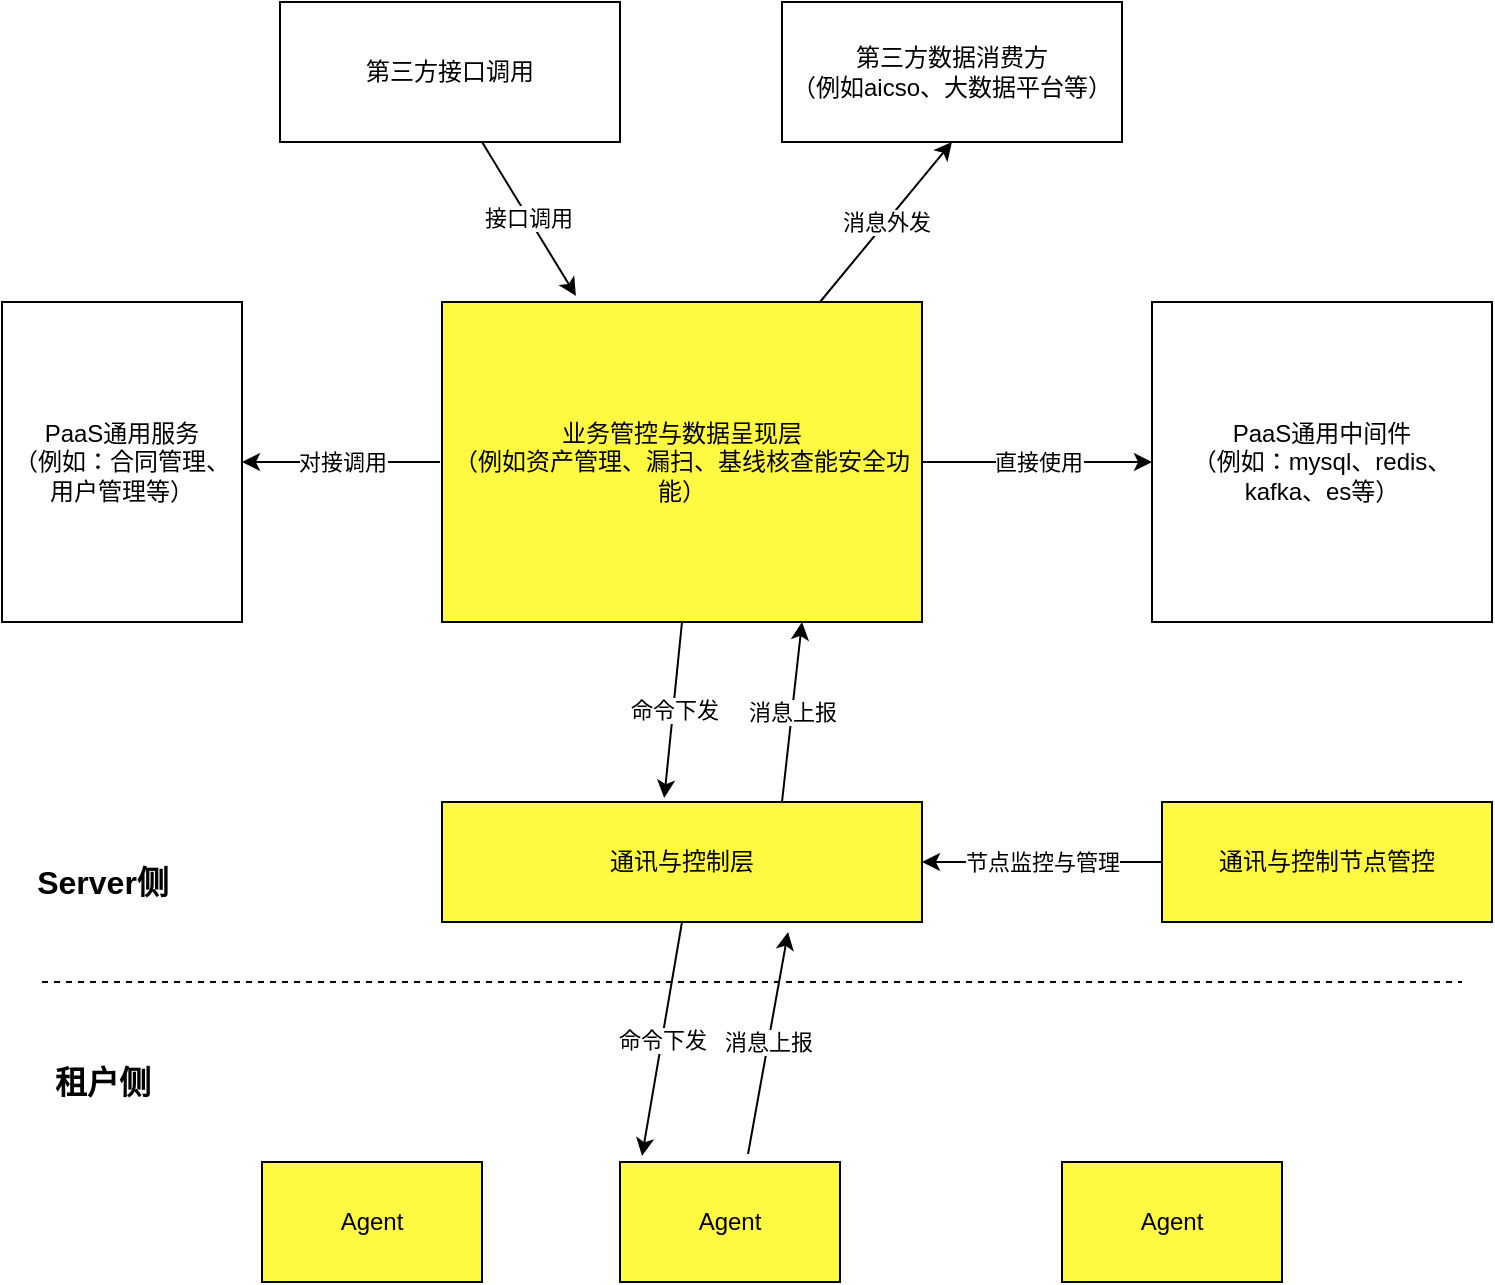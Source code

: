 <mxfile version="15.1.0" type="github">
  <diagram id="Leo3RBnQzFB5awd-gTzj" name="Page-1">
    <mxGraphModel dx="1422" dy="713" grid="1" gridSize="10" guides="1" tooltips="1" connect="1" arrows="1" fold="1" page="1" pageScale="1" pageWidth="827" pageHeight="1169" math="0" shadow="0">
      <root>
        <mxCell id="0" />
        <mxCell id="1" parent="0" />
        <mxCell id="xYpUFYLVgmepYnuZmEIF-1" value="业务管控与数据呈现层&lt;br&gt;（例如资产管理、漏扫、基线核查能安全功能）" style="rounded=0;whiteSpace=wrap;html=1;fillColor=#FFF942;" vertex="1" parent="1">
          <mxGeometry x="270" y="170" width="240" height="160" as="geometry" />
        </mxCell>
        <mxCell id="xYpUFYLVgmepYnuZmEIF-2" value="PaaS通用服务&lt;br&gt;（例如：合同管理、用户管理等）" style="rounded=0;whiteSpace=wrap;html=1;" vertex="1" parent="1">
          <mxGeometry x="50" y="170" width="120" height="160" as="geometry" />
        </mxCell>
        <mxCell id="xYpUFYLVgmepYnuZmEIF-3" value="PaaS通用中间件&lt;br&gt;（例如：mysql、redis、kafka、es等）" style="rounded=0;whiteSpace=wrap;html=1;" vertex="1" parent="1">
          <mxGeometry x="625" y="170" width="170" height="160" as="geometry" />
        </mxCell>
        <mxCell id="xYpUFYLVgmepYnuZmEIF-4" value="通讯与控制层" style="rounded=0;whiteSpace=wrap;html=1;fillColor=#FFF942;" vertex="1" parent="1">
          <mxGeometry x="270" y="420" width="240" height="60" as="geometry" />
        </mxCell>
        <mxCell id="xYpUFYLVgmepYnuZmEIF-5" value="" style="endArrow=none;dashed=1;html=1;" edge="1" parent="1">
          <mxGeometry width="50" height="50" relative="1" as="geometry">
            <mxPoint x="70" y="510" as="sourcePoint" />
            <mxPoint x="780" y="510" as="targetPoint" />
          </mxGeometry>
        </mxCell>
        <mxCell id="xYpUFYLVgmepYnuZmEIF-6" value="&lt;b&gt;&lt;font style=&quot;font-size: 16px&quot;&gt;Server侧&lt;/font&gt;&lt;/b&gt;" style="text;html=1;resizable=0;autosize=1;align=center;verticalAlign=middle;points=[];fillColor=none;strokeColor=none;rounded=0;" vertex="1" parent="1">
          <mxGeometry x="60" y="450" width="80" height="20" as="geometry" />
        </mxCell>
        <mxCell id="xYpUFYLVgmepYnuZmEIF-7" value="&lt;b&gt;&lt;font style=&quot;font-size: 16px&quot;&gt;租户侧&lt;/font&gt;&lt;/b&gt;" style="text;html=1;resizable=0;autosize=1;align=center;verticalAlign=middle;points=[];fillColor=none;strokeColor=none;rounded=0;" vertex="1" parent="1">
          <mxGeometry x="70" y="550" width="60" height="20" as="geometry" />
        </mxCell>
        <mxCell id="xYpUFYLVgmepYnuZmEIF-8" value="Agent" style="rounded=0;whiteSpace=wrap;html=1;fillColor=#FFF942;" vertex="1" parent="1">
          <mxGeometry x="180" y="600" width="110" height="60" as="geometry" />
        </mxCell>
        <mxCell id="xYpUFYLVgmepYnuZmEIF-10" value="Agent" style="rounded=0;whiteSpace=wrap;html=1;fillColor=#FFF942;" vertex="1" parent="1">
          <mxGeometry x="359" y="600" width="110" height="60" as="geometry" />
        </mxCell>
        <mxCell id="xYpUFYLVgmepYnuZmEIF-11" value="Agent" style="rounded=0;whiteSpace=wrap;html=1;fillColor=#FFF942;" vertex="1" parent="1">
          <mxGeometry x="580" y="600" width="110" height="60" as="geometry" />
        </mxCell>
        <object label="命令下发" id="xYpUFYLVgmepYnuZmEIF-12">
          <mxCell style="endArrow=classic;html=1;exitX=0.5;exitY=1;exitDx=0;exitDy=0;" edge="1" parent="1" source="xYpUFYLVgmepYnuZmEIF-4">
            <mxGeometry relative="1" as="geometry">
              <mxPoint x="370" y="480" as="sourcePoint" />
              <mxPoint x="370" y="597" as="targetPoint" />
            </mxGeometry>
          </mxCell>
        </object>
        <object label="命令下发" id="xYpUFYLVgmepYnuZmEIF-14">
          <mxCell style="endArrow=classic;html=1;entryX=0.463;entryY=-0.033;entryDx=0;entryDy=0;entryPerimeter=0;" edge="1" parent="1" target="xYpUFYLVgmepYnuZmEIF-4">
            <mxGeometry relative="1" as="geometry">
              <mxPoint x="390" y="330" as="sourcePoint" />
              <mxPoint x="401" y="447" as="targetPoint" />
            </mxGeometry>
          </mxCell>
        </object>
        <mxCell id="xYpUFYLVgmepYnuZmEIF-15" value="消息上报" style="endArrow=classic;html=1;entryX=0.721;entryY=1.083;entryDx=0;entryDy=0;entryPerimeter=0;exitX=0.582;exitY=-0.067;exitDx=0;exitDy=0;exitPerimeter=0;" edge="1" parent="1" source="xYpUFYLVgmepYnuZmEIF-10" target="xYpUFYLVgmepYnuZmEIF-4">
          <mxGeometry relative="1" as="geometry">
            <mxPoint x="430" y="600" as="sourcePoint" />
            <mxPoint x="530" y="600" as="targetPoint" />
          </mxGeometry>
        </mxCell>
        <mxCell id="xYpUFYLVgmepYnuZmEIF-18" value="消息上报" style="endArrow=classic;html=1;entryX=0.75;entryY=1;entryDx=0;entryDy=0;" edge="1" parent="1" target="xYpUFYLVgmepYnuZmEIF-1">
          <mxGeometry relative="1" as="geometry">
            <mxPoint x="440" y="420" as="sourcePoint" />
            <mxPoint x="453" y="340" as="targetPoint" />
          </mxGeometry>
        </mxCell>
        <object label="对接调用" id="xYpUFYLVgmepYnuZmEIF-19">
          <mxCell style="endArrow=classic;html=1;entryX=1;entryY=0.5;entryDx=0;entryDy=0;" edge="1" parent="1" target="xYpUFYLVgmepYnuZmEIF-2">
            <mxGeometry relative="1" as="geometry">
              <mxPoint x="269" y="250" as="sourcePoint" />
              <mxPoint x="200" y="250" as="targetPoint" />
            </mxGeometry>
          </mxCell>
        </object>
        <mxCell id="xYpUFYLVgmepYnuZmEIF-20" value="直接使用" style="endArrow=classic;html=1;entryX=0;entryY=0.5;entryDx=0;entryDy=0;" edge="1" parent="1" target="xYpUFYLVgmepYnuZmEIF-3">
          <mxGeometry relative="1" as="geometry">
            <mxPoint x="510" y="250" as="sourcePoint" />
            <mxPoint x="610" y="250" as="targetPoint" />
            <Array as="points">
              <mxPoint x="580" y="250" />
            </Array>
          </mxGeometry>
        </mxCell>
        <mxCell id="xYpUFYLVgmepYnuZmEIF-24" value="第三方数据消费方&lt;br&gt;（例如aicso、大数据平台等）" style="rounded=0;whiteSpace=wrap;html=1;" vertex="1" parent="1">
          <mxGeometry x="440" y="20" width="170" height="70" as="geometry" />
        </mxCell>
        <mxCell id="xYpUFYLVgmepYnuZmEIF-25" value="第三方接口调用" style="rounded=0;whiteSpace=wrap;html=1;" vertex="1" parent="1">
          <mxGeometry x="189" y="20" width="170" height="70" as="geometry" />
        </mxCell>
        <mxCell id="xYpUFYLVgmepYnuZmEIF-26" value="消息外发" style="endArrow=classic;html=1;entryX=0.5;entryY=1;entryDx=0;entryDy=0;" edge="1" parent="1" target="xYpUFYLVgmepYnuZmEIF-24">
          <mxGeometry relative="1" as="geometry">
            <mxPoint x="459" y="170" as="sourcePoint" />
            <mxPoint x="469" y="80" as="targetPoint" />
          </mxGeometry>
        </mxCell>
        <object label="接口调用" id="xYpUFYLVgmepYnuZmEIF-30">
          <mxCell style="endArrow=classic;html=1;exitX=0.5;exitY=1;exitDx=0;exitDy=0;entryX=0.279;entryY=-0.019;entryDx=0;entryDy=0;entryPerimeter=0;" edge="1" parent="1" target="xYpUFYLVgmepYnuZmEIF-1">
            <mxGeometry relative="1" as="geometry">
              <mxPoint x="290" y="90" as="sourcePoint" />
              <mxPoint x="270" y="207" as="targetPoint" />
            </mxGeometry>
          </mxCell>
        </object>
        <mxCell id="xYpUFYLVgmepYnuZmEIF-31" value="通讯与控制节点管控" style="rounded=0;whiteSpace=wrap;html=1;fillColor=#FFF942;" vertex="1" parent="1">
          <mxGeometry x="630" y="420" width="165" height="60" as="geometry" />
        </mxCell>
        <object label="节点监控与管理" id="xYpUFYLVgmepYnuZmEIF-32">
          <mxCell style="endArrow=classic;html=1;exitX=0;exitY=0.5;exitDx=0;exitDy=0;entryX=1;entryY=0.5;entryDx=0;entryDy=0;" edge="1" parent="1" source="xYpUFYLVgmepYnuZmEIF-31" target="xYpUFYLVgmepYnuZmEIF-4">
            <mxGeometry relative="1" as="geometry">
              <mxPoint x="600" y="450" as="sourcePoint" />
              <mxPoint x="580" y="567" as="targetPoint" />
            </mxGeometry>
          </mxCell>
        </object>
      </root>
    </mxGraphModel>
  </diagram>
</mxfile>
